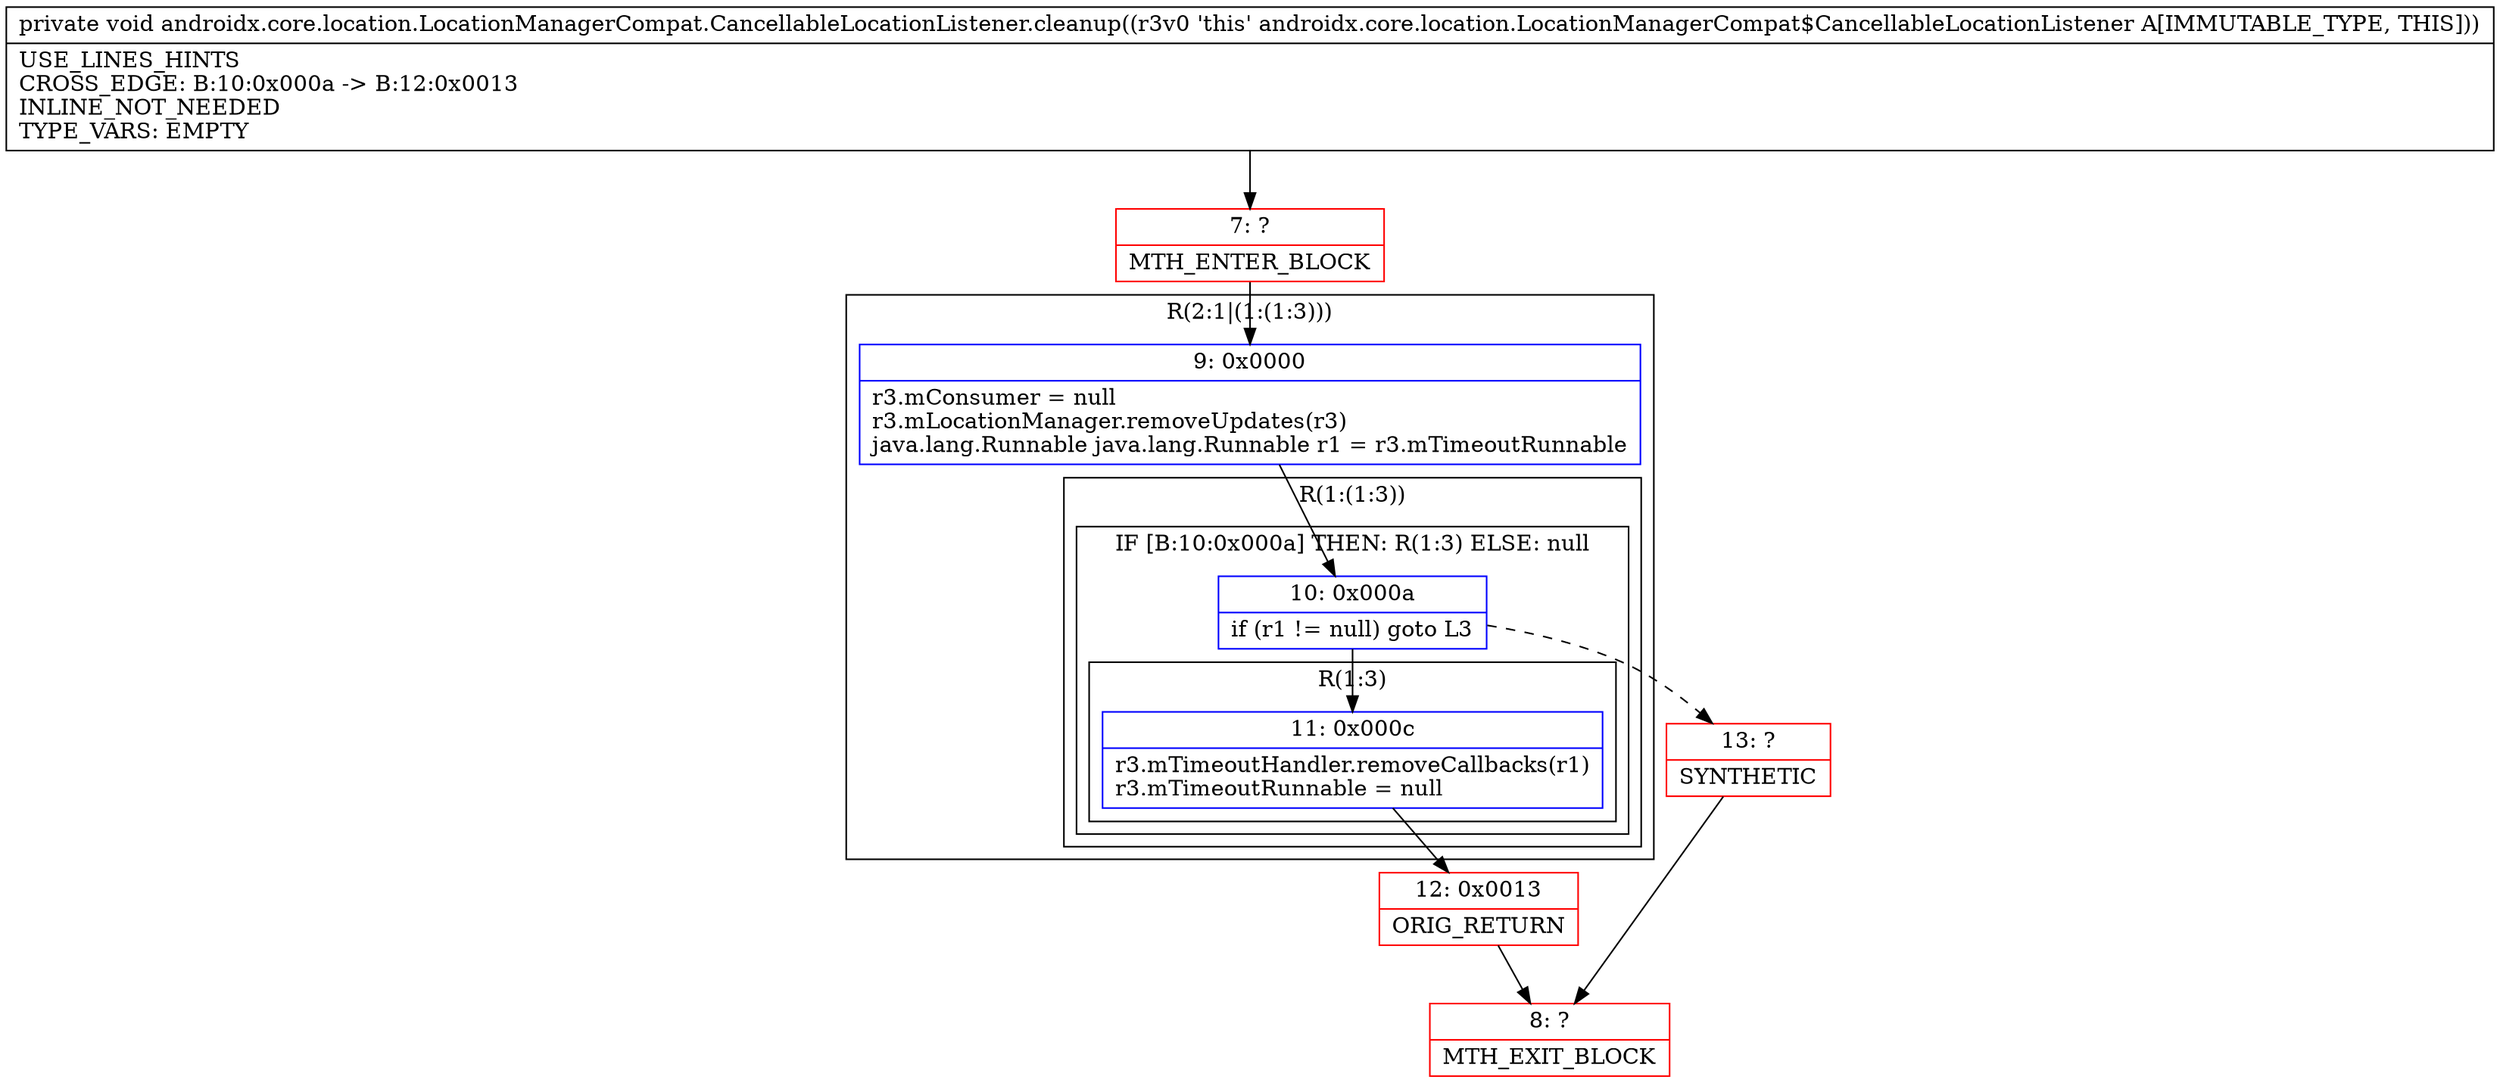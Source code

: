 digraph "CFG forandroidx.core.location.LocationManagerCompat.CancellableLocationListener.cleanup()V" {
subgraph cluster_Region_58027556 {
label = "R(2:1|(1:(1:3)))";
node [shape=record,color=blue];
Node_9 [shape=record,label="{9\:\ 0x0000|r3.mConsumer = null\lr3.mLocationManager.removeUpdates(r3)\ljava.lang.Runnable java.lang.Runnable r1 = r3.mTimeoutRunnable\l}"];
subgraph cluster_Region_1630475087 {
label = "R(1:(1:3))";
node [shape=record,color=blue];
subgraph cluster_IfRegion_1487959047 {
label = "IF [B:10:0x000a] THEN: R(1:3) ELSE: null";
node [shape=record,color=blue];
Node_10 [shape=record,label="{10\:\ 0x000a|if (r1 != null) goto L3\l}"];
subgraph cluster_Region_394290053 {
label = "R(1:3)";
node [shape=record,color=blue];
Node_11 [shape=record,label="{11\:\ 0x000c|r3.mTimeoutHandler.removeCallbacks(r1)\lr3.mTimeoutRunnable = null\l}"];
}
}
}
}
Node_7 [shape=record,color=red,label="{7\:\ ?|MTH_ENTER_BLOCK\l}"];
Node_12 [shape=record,color=red,label="{12\:\ 0x0013|ORIG_RETURN\l}"];
Node_8 [shape=record,color=red,label="{8\:\ ?|MTH_EXIT_BLOCK\l}"];
Node_13 [shape=record,color=red,label="{13\:\ ?|SYNTHETIC\l}"];
MethodNode[shape=record,label="{private void androidx.core.location.LocationManagerCompat.CancellableLocationListener.cleanup((r3v0 'this' androidx.core.location.LocationManagerCompat$CancellableLocationListener A[IMMUTABLE_TYPE, THIS]))  | USE_LINES_HINTS\lCROSS_EDGE: B:10:0x000a \-\> B:12:0x0013\lINLINE_NOT_NEEDED\lTYPE_VARS: EMPTY\l}"];
MethodNode -> Node_7;Node_9 -> Node_10;
Node_10 -> Node_11;
Node_10 -> Node_13[style=dashed];
Node_11 -> Node_12;
Node_7 -> Node_9;
Node_12 -> Node_8;
Node_13 -> Node_8;
}

